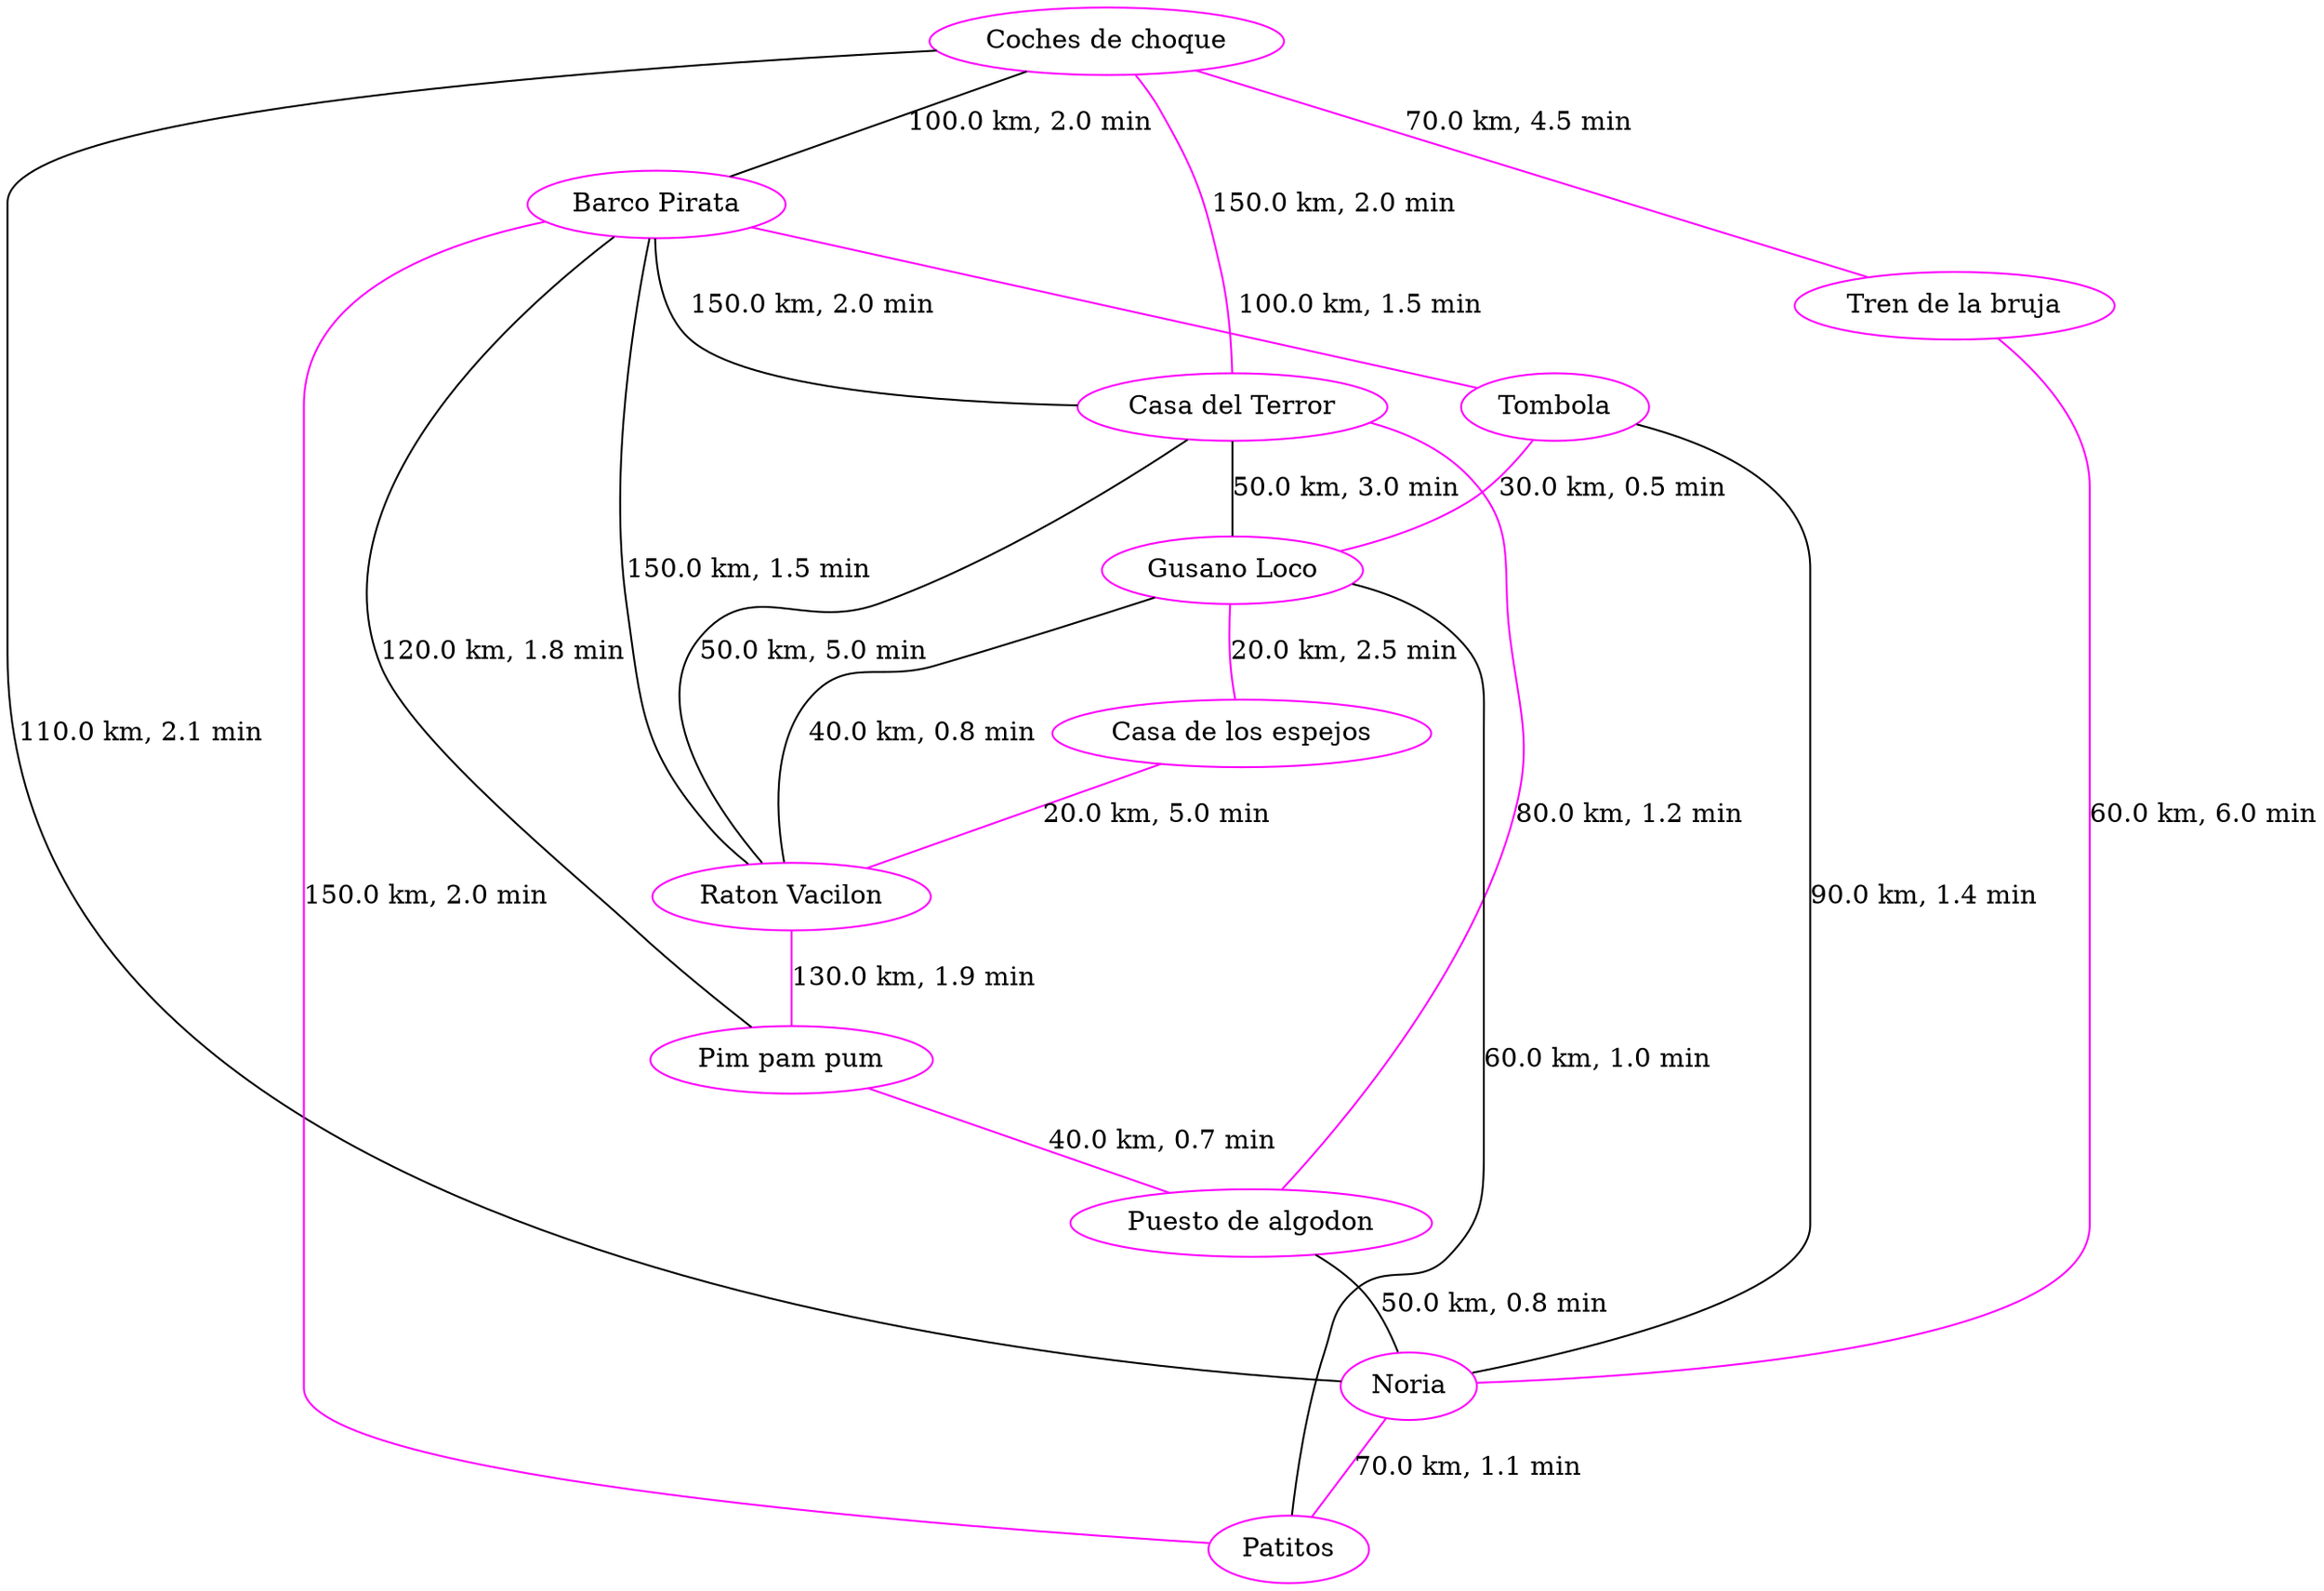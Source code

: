 strict graph G {
  1 [ color="magenta" label="Barco Pirata" ];
  2 [ color="magenta" label="Casa del Terror" ];
  3 [ color="magenta" label="Tombola" ];
  4 [ color="magenta" label="Gusano Loco" ];
  5 [ color="magenta" label="Raton Vacilon" ];
  6 [ color="magenta" label="Coches de choque" ];
  7 [ color="magenta" label="Pim pam pum" ];
  8 [ color="magenta" label="Puesto de algodon" ];
  9 [ color="magenta" label="Noria" ];
  10 [ color="magenta" label="Patitos" ];
  11 [ color="magenta" label="Tren de la bruja" ];
  12 [ color="magenta" label="Casa de los espejos" ];
  1 -- 2 [ color="black" label="150.0 km, 2.0 min" ];
  1 -- 3 [ color="magenta" label="100.0 km, 1.5 min" ];
  1 -- 5 [ color="black" label="150.0 km, 1.5 min" ];
  2 -- 5 [ color="black" label="50.0 km, 5.0 min" ];
  3 -- 4 [ color="magenta" label="30.0 km, 0.5 min" ];
  4 -- 5 [ color="black" label="40.0 km, 0.8 min" ];
  6 -- 2 [ color="magenta" label="150.0 km, 2.0 min" ];
  6 -- 1 [ color="black" label="100.0 km, 2.0 min" ];
  2 -- 4 [ color="black" label="50.0 km, 3.0 min" ];
  1 -- 7 [ color="black" label="120.0 km, 1.8 min" ];
  12 -- 5 [ color="magenta" label="20.0 km, 5.0 min" ];
  2 -- 8 [ color="magenta" label="80.0 km, 1.2 min" ];
  3 -- 9 [ color="black" label="90.0 km, 1.4 min" ];
  11 -- 9 [ color="magenta" label="60.0 km, 6.0 min" ];
  4 -- 10 [ color="black" label="60.0 km, 1.0 min" ];
  5 -- 7 [ color="magenta" label="130.0 km, 1.9 min" ];
  6 -- 9 [ color="black" label="110.0 km, 2.1 min" ];
  7 -- 8 [ color="magenta" label="40.0 km, 0.7 min" ];
  8 -- 9 [ color="black" label="50.0 km, 0.8 min" ];
  9 -- 10 [ color="magenta" label="70.0 km, 1.1 min" ];
  10 -- 1 [ color="magenta" label="150.0 km, 2.0 min" ];
  6 -- 11 [ color="magenta" label="70.0 km, 4.5 min" ];
  4 -- 12 [ color="magenta" label="20.0 km, 2.5 min" ];
}
